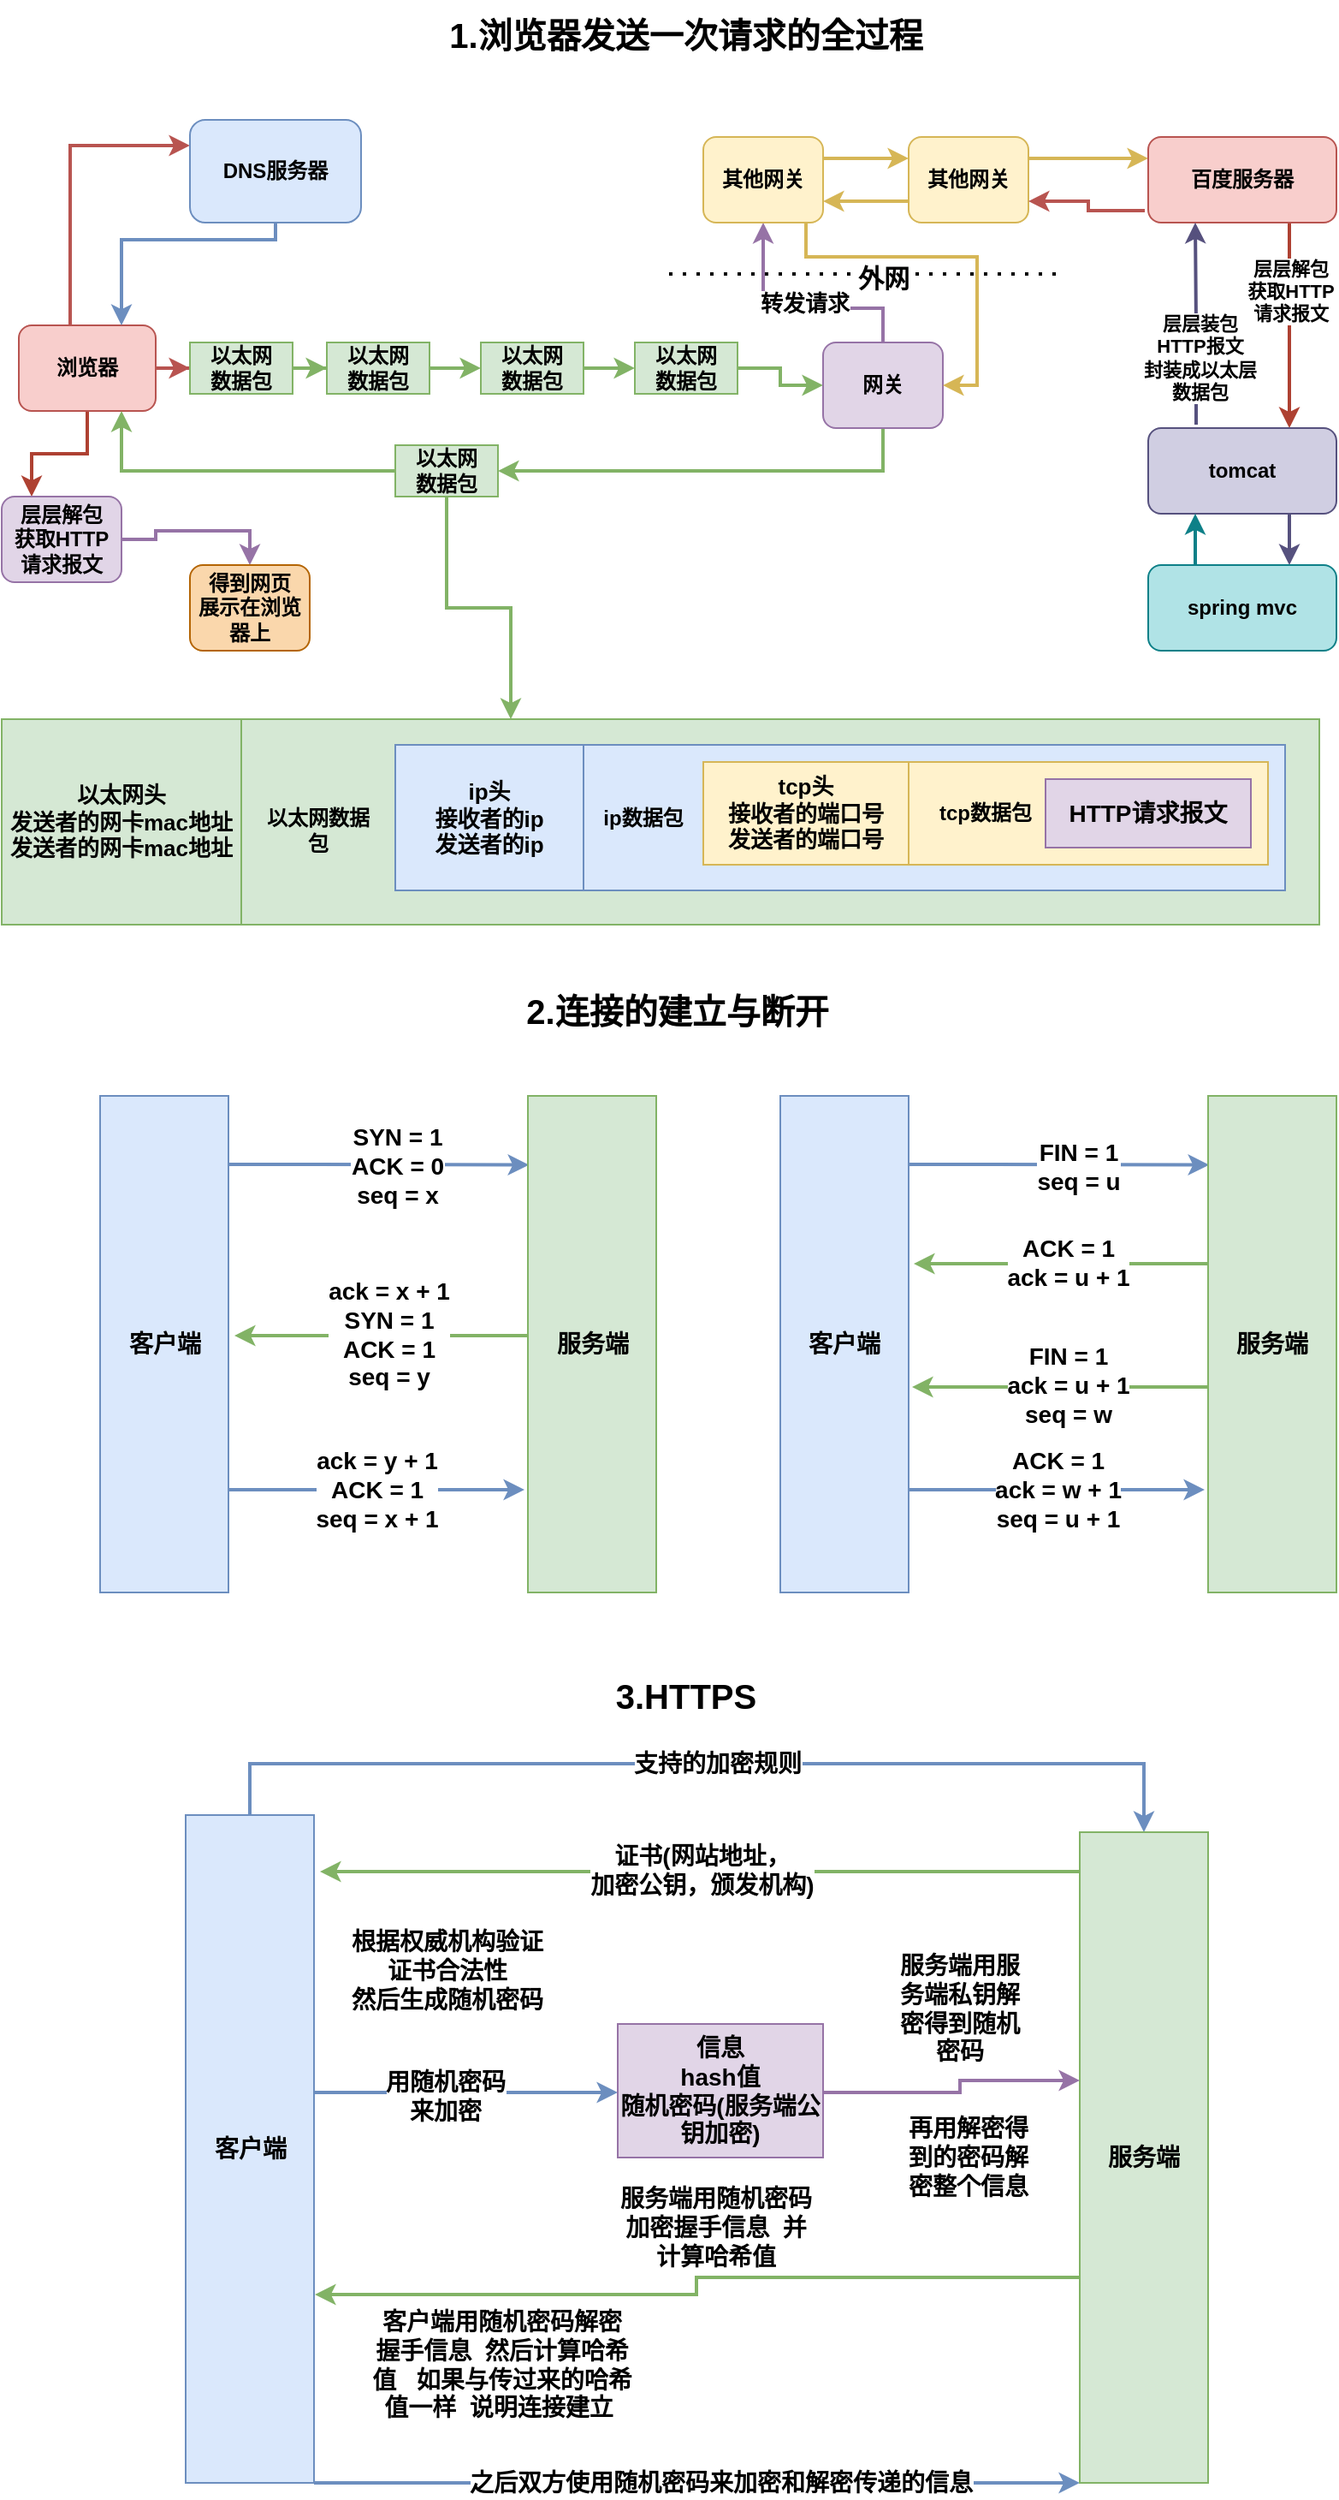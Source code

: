 <mxfile version="15.2.7" type="device" pages="2"><diagram id="pnYkSqWd6PRVvl-mWDbT" name="计算机网络"><mxGraphModel dx="1024" dy="-577" grid="1" gridSize="10" guides="1" tooltips="1" connect="1" arrows="1" fold="1" page="1" pageScale="1" pageWidth="827" pageHeight="1169" math="0" shadow="0"><root><mxCell id="0"/><mxCell id="1" parent="0"/><mxCell id="8YFBnNjEja-uNp_jmzV6-1" value="" style="rounded=0;whiteSpace=wrap;html=1;fillColor=#d5e8d4;strokeColor=#82b366;" vertex="1" parent="1"><mxGeometry x="160" y="1610" width="630" height="120" as="geometry"/></mxCell><mxCell id="8YFBnNjEja-uNp_jmzV6-2" value="" style="rounded=0;whiteSpace=wrap;html=1;fillColor=#dae8fc;strokeColor=#6c8ebf;" vertex="1" parent="1"><mxGeometry x="360" y="1625" width="410" height="85" as="geometry"/></mxCell><mxCell id="8YFBnNjEja-uNp_jmzV6-3" value="" style="rounded=0;whiteSpace=wrap;html=1;fillColor=#fff2cc;strokeColor=#d6b656;" vertex="1" parent="1"><mxGeometry x="550" y="1635" width="210" height="60" as="geometry"/></mxCell><mxCell id="8YFBnNjEja-uNp_jmzV6-4" style="edgeStyle=orthogonalEdgeStyle;rounded=0;orthogonalLoop=1;jettySize=auto;html=1;entryX=0;entryY=0.25;entryDx=0;entryDy=0;strokeWidth=2;fillColor=#f8cecc;strokeColor=#b85450;" edge="1" parent="1" source="8YFBnNjEja-uNp_jmzV6-7" target="8YFBnNjEja-uNp_jmzV6-9"><mxGeometry relative="1" as="geometry"><Array as="points"><mxPoint x="60" y="1275"/></Array></mxGeometry></mxCell><mxCell id="8YFBnNjEja-uNp_jmzV6-5" style="edgeStyle=orthogonalEdgeStyle;rounded=0;orthogonalLoop=1;jettySize=auto;html=1;entryX=0;entryY=0.5;entryDx=0;entryDy=0;strokeWidth=2;fillColor=#f8cecc;strokeColor=#b85450;" edge="1" parent="1" source="8YFBnNjEja-uNp_jmzV6-7" target="8YFBnNjEja-uNp_jmzV6-11"><mxGeometry relative="1" as="geometry"/></mxCell><mxCell id="8YFBnNjEja-uNp_jmzV6-6" style="edgeStyle=orthogonalEdgeStyle;rounded=0;orthogonalLoop=1;jettySize=auto;html=1;entryX=0.25;entryY=0;entryDx=0;entryDy=0;strokeWidth=2;fillColor=#fad9d5;strokeColor=#ae4132;" edge="1" parent="1" source="8YFBnNjEja-uNp_jmzV6-7" target="8YFBnNjEja-uNp_jmzV6-44"><mxGeometry relative="1" as="geometry"/></mxCell><mxCell id="8YFBnNjEja-uNp_jmzV6-7" value="&lt;b&gt;浏览器&lt;/b&gt;" style="rounded=1;whiteSpace=wrap;html=1;fillColor=#f8cecc;strokeColor=#b85450;" vertex="1" parent="1"><mxGeometry x="30" y="1380" width="80" height="50" as="geometry"/></mxCell><mxCell id="8YFBnNjEja-uNp_jmzV6-8" style="edgeStyle=orthogonalEdgeStyle;rounded=0;orthogonalLoop=1;jettySize=auto;html=1;entryX=0.75;entryY=0;entryDx=0;entryDy=0;strokeWidth=2;fillColor=#dae8fc;strokeColor=#6c8ebf;" edge="1" parent="1" source="8YFBnNjEja-uNp_jmzV6-9" target="8YFBnNjEja-uNp_jmzV6-7"><mxGeometry relative="1" as="geometry"><Array as="points"><mxPoint x="180" y="1330"/><mxPoint x="90" y="1330"/></Array></mxGeometry></mxCell><mxCell id="8YFBnNjEja-uNp_jmzV6-9" value="&lt;b&gt;DNS服务器&lt;/b&gt;" style="rounded=1;whiteSpace=wrap;html=1;fillColor=#dae8fc;strokeColor=#6c8ebf;" vertex="1" parent="1"><mxGeometry x="130" y="1260" width="100" height="60" as="geometry"/></mxCell><mxCell id="8YFBnNjEja-uNp_jmzV6-10" style="edgeStyle=orthogonalEdgeStyle;rounded=0;orthogonalLoop=1;jettySize=auto;html=1;entryX=0;entryY=0.5;entryDx=0;entryDy=0;strokeWidth=2;fillColor=#d5e8d4;strokeColor=#82b366;" edge="1" parent="1" source="8YFBnNjEja-uNp_jmzV6-11" target="8YFBnNjEja-uNp_jmzV6-13"><mxGeometry relative="1" as="geometry"/></mxCell><mxCell id="8YFBnNjEja-uNp_jmzV6-11" value="&lt;b&gt;以太网&lt;br&gt;数据包&lt;/b&gt;" style="rounded=0;whiteSpace=wrap;html=1;fillColor=#d5e8d4;strokeColor=#82b366;" vertex="1" parent="1"><mxGeometry x="130" y="1390" width="60" height="30" as="geometry"/></mxCell><mxCell id="8YFBnNjEja-uNp_jmzV6-12" style="edgeStyle=orthogonalEdgeStyle;rounded=0;orthogonalLoop=1;jettySize=auto;html=1;entryX=0;entryY=0.5;entryDx=0;entryDy=0;strokeWidth=2;fillColor=#d5e8d4;strokeColor=#82b366;" edge="1" parent="1" source="8YFBnNjEja-uNp_jmzV6-13" target="8YFBnNjEja-uNp_jmzV6-15"><mxGeometry relative="1" as="geometry"/></mxCell><mxCell id="8YFBnNjEja-uNp_jmzV6-13" value="&lt;b&gt;以太网&lt;br&gt;数据包&lt;/b&gt;" style="rounded=0;whiteSpace=wrap;html=1;fillColor=#d5e8d4;strokeColor=#82b366;" vertex="1" parent="1"><mxGeometry x="210" y="1390" width="60" height="30" as="geometry"/></mxCell><mxCell id="8YFBnNjEja-uNp_jmzV6-14" style="edgeStyle=orthogonalEdgeStyle;rounded=0;orthogonalLoop=1;jettySize=auto;html=1;entryX=0;entryY=0.5;entryDx=0;entryDy=0;strokeWidth=2;fillColor=#d5e8d4;strokeColor=#82b366;" edge="1" parent="1" source="8YFBnNjEja-uNp_jmzV6-15" target="8YFBnNjEja-uNp_jmzV6-17"><mxGeometry relative="1" as="geometry"/></mxCell><mxCell id="8YFBnNjEja-uNp_jmzV6-15" value="&lt;b&gt;以太网&lt;br&gt;数据包&lt;/b&gt;" style="rounded=0;whiteSpace=wrap;html=1;fillColor=#d5e8d4;strokeColor=#82b366;" vertex="1" parent="1"><mxGeometry x="300" y="1390" width="60" height="30" as="geometry"/></mxCell><mxCell id="8YFBnNjEja-uNp_jmzV6-16" style="edgeStyle=orthogonalEdgeStyle;rounded=0;orthogonalLoop=1;jettySize=auto;html=1;strokeWidth=2;fillColor=#d5e8d4;strokeColor=#82b366;" edge="1" parent="1" source="8YFBnNjEja-uNp_jmzV6-17" target="8YFBnNjEja-uNp_jmzV6-21"><mxGeometry relative="1" as="geometry"/></mxCell><mxCell id="8YFBnNjEja-uNp_jmzV6-17" value="&lt;b&gt;以太网&lt;br&gt;数据包&lt;/b&gt;" style="rounded=0;whiteSpace=wrap;html=1;fillColor=#d5e8d4;strokeColor=#82b366;" vertex="1" parent="1"><mxGeometry x="390" y="1390" width="60" height="30" as="geometry"/></mxCell><mxCell id="8YFBnNjEja-uNp_jmzV6-18" style="edgeStyle=orthogonalEdgeStyle;rounded=0;orthogonalLoop=1;jettySize=auto;html=1;entryX=0.5;entryY=1;entryDx=0;entryDy=0;strokeWidth=2;fillColor=#e1d5e7;strokeColor=#9673a6;" edge="1" parent="1" source="8YFBnNjEja-uNp_jmzV6-21" target="8YFBnNjEja-uNp_jmzV6-24"><mxGeometry relative="1" as="geometry"><Array as="points"><mxPoint x="535" y="1370"/><mxPoint x="465" y="1370"/></Array></mxGeometry></mxCell><mxCell id="8YFBnNjEja-uNp_jmzV6-19" value="&lt;b&gt;&lt;font style=&quot;font-size: 13px&quot;&gt;转发请求&lt;/font&gt;&lt;/b&gt;" style="edgeLabel;html=1;align=center;verticalAlign=middle;resizable=0;points=[];" vertex="1" connectable="0" parent="8YFBnNjEja-uNp_jmzV6-18"><mxGeometry x="-0.055" y="-3" relative="1" as="geometry"><mxPoint as="offset"/></mxGeometry></mxCell><mxCell id="8YFBnNjEja-uNp_jmzV6-20" style="edgeStyle=orthogonalEdgeStyle;rounded=0;orthogonalLoop=1;jettySize=auto;html=1;entryX=1;entryY=0.5;entryDx=0;entryDy=0;strokeWidth=2;fillColor=#d5e8d4;strokeColor=#82b366;" edge="1" parent="1" source="8YFBnNjEja-uNp_jmzV6-21" target="8YFBnNjEja-uNp_jmzV6-42"><mxGeometry relative="1" as="geometry"><Array as="points"><mxPoint x="535" y="1465"/></Array></mxGeometry></mxCell><mxCell id="8YFBnNjEja-uNp_jmzV6-21" value="&lt;b&gt;网关&lt;/b&gt;" style="rounded=1;whiteSpace=wrap;html=1;fillColor=#e1d5e7;strokeColor=#9673a6;" vertex="1" parent="1"><mxGeometry x="500" y="1390" width="70" height="50" as="geometry"/></mxCell><mxCell id="8YFBnNjEja-uNp_jmzV6-22" style="edgeStyle=orthogonalEdgeStyle;rounded=0;orthogonalLoop=1;jettySize=auto;html=1;entryX=0;entryY=0.25;entryDx=0;entryDy=0;strokeWidth=2;fillColor=#fff2cc;strokeColor=#d6b656;" edge="1" parent="1" source="8YFBnNjEja-uNp_jmzV6-24" target="8YFBnNjEja-uNp_jmzV6-27"><mxGeometry relative="1" as="geometry"><Array as="points"><mxPoint x="525" y="1283"/></Array></mxGeometry></mxCell><mxCell id="8YFBnNjEja-uNp_jmzV6-23" style="edgeStyle=orthogonalEdgeStyle;rounded=0;orthogonalLoop=1;jettySize=auto;html=1;entryX=1;entryY=0.5;entryDx=0;entryDy=0;strokeWidth=2;fillColor=#fff2cc;strokeColor=#d6b656;" edge="1" parent="1" source="8YFBnNjEja-uNp_jmzV6-24" target="8YFBnNjEja-uNp_jmzV6-21"><mxGeometry relative="1" as="geometry"><Array as="points"><mxPoint x="490" y="1340"/><mxPoint x="590" y="1340"/><mxPoint x="590" y="1415"/></Array></mxGeometry></mxCell><mxCell id="8YFBnNjEja-uNp_jmzV6-24" value="&lt;b&gt;其他网关&lt;/b&gt;" style="rounded=1;whiteSpace=wrap;html=1;fillColor=#fff2cc;strokeColor=#d6b656;" vertex="1" parent="1"><mxGeometry x="430" y="1270" width="70" height="50" as="geometry"/></mxCell><mxCell id="8YFBnNjEja-uNp_jmzV6-25" style="edgeStyle=orthogonalEdgeStyle;rounded=0;orthogonalLoop=1;jettySize=auto;html=1;entryX=0;entryY=0.25;entryDx=0;entryDy=0;strokeWidth=2;fillColor=#fff2cc;strokeColor=#d6b656;" edge="1" parent="1" source="8YFBnNjEja-uNp_jmzV6-27" target="8YFBnNjEja-uNp_jmzV6-31"><mxGeometry relative="1" as="geometry"><Array as="points"><mxPoint x="655" y="1283"/></Array></mxGeometry></mxCell><mxCell id="8YFBnNjEja-uNp_jmzV6-26" style="edgeStyle=orthogonalEdgeStyle;rounded=0;orthogonalLoop=1;jettySize=auto;html=1;entryX=1;entryY=0.75;entryDx=0;entryDy=0;strokeWidth=2;fillColor=#fff2cc;strokeColor=#d6b656;" edge="1" parent="1" source="8YFBnNjEja-uNp_jmzV6-27" target="8YFBnNjEja-uNp_jmzV6-24"><mxGeometry relative="1" as="geometry"><Array as="points"><mxPoint x="525" y="1308"/></Array></mxGeometry></mxCell><mxCell id="8YFBnNjEja-uNp_jmzV6-27" value="&lt;b&gt;其他网关&lt;/b&gt;" style="rounded=1;whiteSpace=wrap;html=1;fillColor=#fff2cc;strokeColor=#d6b656;" vertex="1" parent="1"><mxGeometry x="550" y="1270" width="70" height="50" as="geometry"/></mxCell><mxCell id="8YFBnNjEja-uNp_jmzV6-28" style="edgeStyle=orthogonalEdgeStyle;rounded=0;orthogonalLoop=1;jettySize=auto;html=1;entryX=0.75;entryY=0;entryDx=0;entryDy=0;strokeWidth=2;exitX=0.75;exitY=1;exitDx=0;exitDy=0;fillColor=#fad9d5;strokeColor=#ae4132;" edge="1" parent="1" source="8YFBnNjEja-uNp_jmzV6-31" target="8YFBnNjEja-uNp_jmzV6-35"><mxGeometry relative="1" as="geometry"><Array as="points"><mxPoint x="773" y="1400"/><mxPoint x="773" y="1400"/></Array></mxGeometry></mxCell><mxCell id="8YFBnNjEja-uNp_jmzV6-29" value="&lt;b&gt;层层解包&lt;br&gt;获取HTTP&lt;br&gt;请求报文&lt;/b&gt;" style="edgeLabel;html=1;align=center;verticalAlign=middle;resizable=0;points=[];" vertex="1" connectable="0" parent="8YFBnNjEja-uNp_jmzV6-28"><mxGeometry x="-0.158" relative="1" as="geometry"><mxPoint y="-10.83" as="offset"/></mxGeometry></mxCell><mxCell id="8YFBnNjEja-uNp_jmzV6-30" value="" style="edgeStyle=orthogonalEdgeStyle;rounded=0;orthogonalLoop=1;jettySize=auto;html=1;strokeWidth=2;exitX=-0.018;exitY=0.86;exitDx=0;exitDy=0;exitPerimeter=0;entryX=1;entryY=0.75;entryDx=0;entryDy=0;fillColor=#f8cecc;strokeColor=#b85450;" edge="1" parent="1" source="8YFBnNjEja-uNp_jmzV6-31" target="8YFBnNjEja-uNp_jmzV6-27"><mxGeometry relative="1" as="geometry"/></mxCell><mxCell id="8YFBnNjEja-uNp_jmzV6-31" value="&lt;b&gt;百度服务器&lt;/b&gt;" style="rounded=1;whiteSpace=wrap;html=1;fillColor=#f8cecc;strokeColor=#b85450;" vertex="1" parent="1"><mxGeometry x="690" y="1270" width="110" height="50" as="geometry"/></mxCell><mxCell id="8YFBnNjEja-uNp_jmzV6-32" value="" style="edgeStyle=orthogonalEdgeStyle;rounded=0;orthogonalLoop=1;jettySize=auto;html=1;strokeWidth=2;exitX=0.75;exitY=1;exitDx=0;exitDy=0;fillColor=#d0cee2;strokeColor=#56517e;" edge="1" parent="1" source="8YFBnNjEja-uNp_jmzV6-35" target="8YFBnNjEja-uNp_jmzV6-37"><mxGeometry relative="1" as="geometry"><Array as="points"><mxPoint x="743" y="1520"/><mxPoint x="743" y="1520"/></Array></mxGeometry></mxCell><mxCell id="8YFBnNjEja-uNp_jmzV6-33" style="edgeStyle=orthogonalEdgeStyle;rounded=0;orthogonalLoop=1;jettySize=auto;html=1;entryX=0.25;entryY=1;entryDx=0;entryDy=0;strokeWidth=2;fillColor=#d0cee2;strokeColor=#56517e;" edge="1" parent="1" target="8YFBnNjEja-uNp_jmzV6-31"><mxGeometry relative="1" as="geometry"><mxPoint x="718" y="1438" as="sourcePoint"/><Array as="points"><mxPoint x="718" y="1380"/></Array></mxGeometry></mxCell><mxCell id="8YFBnNjEja-uNp_jmzV6-34" value="&lt;b&gt;层层装包&lt;br&gt;HTTP报文&lt;br&gt;封装成以太层&lt;br&gt;数据包&lt;/b&gt;" style="edgeLabel;html=1;align=center;verticalAlign=middle;resizable=0;points=[];" vertex="1" connectable="0" parent="8YFBnNjEja-uNp_jmzV6-33"><mxGeometry x="-0.342" y="-2" relative="1" as="geometry"><mxPoint as="offset"/></mxGeometry></mxCell><mxCell id="8YFBnNjEja-uNp_jmzV6-35" value="&lt;b&gt;tomcat&lt;/b&gt;" style="rounded=1;whiteSpace=wrap;html=1;fillColor=#d0cee2;strokeColor=#56517e;" vertex="1" parent="1"><mxGeometry x="690" y="1440" width="110" height="50" as="geometry"/></mxCell><mxCell id="8YFBnNjEja-uNp_jmzV6-36" style="edgeStyle=orthogonalEdgeStyle;rounded=0;orthogonalLoop=1;jettySize=auto;html=1;strokeWidth=2;entryX=0.25;entryY=1;entryDx=0;entryDy=0;exitX=0.25;exitY=0;exitDx=0;exitDy=0;fillColor=#b0e3e6;strokeColor=#0e8088;" edge="1" parent="1" source="8YFBnNjEja-uNp_jmzV6-37" target="8YFBnNjEja-uNp_jmzV6-35"><mxGeometry relative="1" as="geometry"><mxPoint x="710" y="1500" as="targetPoint"/></mxGeometry></mxCell><mxCell id="8YFBnNjEja-uNp_jmzV6-37" value="&lt;b&gt;spring mvc&lt;/b&gt;" style="rounded=1;whiteSpace=wrap;html=1;fillColor=#b0e3e6;strokeColor=#0e8088;" vertex="1" parent="1"><mxGeometry x="690" y="1520" width="110" height="50" as="geometry"/></mxCell><mxCell id="8YFBnNjEja-uNp_jmzV6-38" value="" style="endArrow=none;dashed=1;html=1;dashPattern=1 3;strokeWidth=2;" edge="1" parent="1"><mxGeometry width="50" height="50" relative="1" as="geometry"><mxPoint x="410" y="1350" as="sourcePoint"/><mxPoint x="640" y="1350" as="targetPoint"/></mxGeometry></mxCell><mxCell id="8YFBnNjEja-uNp_jmzV6-39" value="&lt;b&gt;&lt;font style=&quot;font-size: 15px&quot;&gt;外网&lt;/font&gt;&lt;/b&gt;" style="edgeLabel;html=1;align=center;verticalAlign=middle;resizable=0;points=[];" vertex="1" connectable="0" parent="8YFBnNjEja-uNp_jmzV6-38"><mxGeometry x="0.251" y="-2" relative="1" as="geometry"><mxPoint x="-19.17" as="offset"/></mxGeometry></mxCell><mxCell id="8YFBnNjEja-uNp_jmzV6-40" style="edgeStyle=orthogonalEdgeStyle;rounded=0;orthogonalLoop=1;jettySize=auto;html=1;entryX=0.75;entryY=1;entryDx=0;entryDy=0;strokeWidth=2;fillColor=#d5e8d4;strokeColor=#82b366;" edge="1" parent="1" source="8YFBnNjEja-uNp_jmzV6-42" target="8YFBnNjEja-uNp_jmzV6-7"><mxGeometry relative="1" as="geometry"/></mxCell><mxCell id="8YFBnNjEja-uNp_jmzV6-41" style="edgeStyle=orthogonalEdgeStyle;rounded=0;orthogonalLoop=1;jettySize=auto;html=1;entryX=0.25;entryY=0;entryDx=0;entryDy=0;strokeWidth=2;fillColor=#d5e8d4;strokeColor=#82b366;" edge="1" parent="1" source="8YFBnNjEja-uNp_jmzV6-42" target="8YFBnNjEja-uNp_jmzV6-1"><mxGeometry relative="1" as="geometry"/></mxCell><mxCell id="8YFBnNjEja-uNp_jmzV6-42" value="&lt;b&gt;以太网&lt;br&gt;数据包&lt;/b&gt;" style="rounded=0;whiteSpace=wrap;html=1;fillColor=#d5e8d4;strokeColor=#82b366;" vertex="1" parent="1"><mxGeometry x="250" y="1450" width="60" height="30" as="geometry"/></mxCell><mxCell id="8YFBnNjEja-uNp_jmzV6-43" style="edgeStyle=orthogonalEdgeStyle;rounded=0;orthogonalLoop=1;jettySize=auto;html=1;entryX=0.5;entryY=0;entryDx=0;entryDy=0;strokeWidth=2;fillColor=#e1d5e7;strokeColor=#9673a6;" edge="1" parent="1" source="8YFBnNjEja-uNp_jmzV6-44" target="8YFBnNjEja-uNp_jmzV6-45"><mxGeometry relative="1" as="geometry"/></mxCell><mxCell id="8YFBnNjEja-uNp_jmzV6-44" value="&lt;b&gt;层层解包&lt;br&gt;获取HTTP&lt;br&gt;请求报文&lt;br&gt;&lt;/b&gt;" style="rounded=1;whiteSpace=wrap;html=1;fillColor=#e1d5e7;strokeColor=#9673a6;" vertex="1" parent="1"><mxGeometry x="20" y="1480" width="70" height="50" as="geometry"/></mxCell><mxCell id="8YFBnNjEja-uNp_jmzV6-45" value="&lt;b&gt;得到网页&lt;br&gt;展示在浏览器上&lt;br&gt;&lt;/b&gt;" style="rounded=1;whiteSpace=wrap;html=1;fillColor=#fad7ac;strokeColor=#b46504;" vertex="1" parent="1"><mxGeometry x="130" y="1520" width="70" height="50" as="geometry"/></mxCell><mxCell id="8YFBnNjEja-uNp_jmzV6-46" value="&lt;b&gt;&lt;font style=&quot;font-size: 14px&quot;&gt;HTTP请求报文&lt;/font&gt;&lt;/b&gt;" style="rounded=0;whiteSpace=wrap;html=1;fillColor=#e1d5e7;strokeColor=#9673a6;" vertex="1" parent="1"><mxGeometry x="630" y="1645" width="120" height="40" as="geometry"/></mxCell><mxCell id="8YFBnNjEja-uNp_jmzV6-47" style="edgeStyle=orthogonalEdgeStyle;rounded=0;orthogonalLoop=1;jettySize=auto;html=1;exitX=0.5;exitY=1;exitDx=0;exitDy=0;strokeWidth=2;" edge="1" parent="1" source="8YFBnNjEja-uNp_jmzV6-46" target="8YFBnNjEja-uNp_jmzV6-46"><mxGeometry relative="1" as="geometry"/></mxCell><mxCell id="8YFBnNjEja-uNp_jmzV6-48" value="&lt;b&gt;tcp数据包&lt;/b&gt;" style="text;html=1;strokeColor=none;fillColor=none;align=center;verticalAlign=middle;whiteSpace=wrap;rounded=0;" vertex="1" parent="1"><mxGeometry x="560" y="1655" width="70" height="20" as="geometry"/></mxCell><mxCell id="8YFBnNjEja-uNp_jmzV6-49" value="&lt;b style=&quot;font-size: 13px&quot;&gt;tcp头&lt;br&gt;接收者的端口号&lt;br&gt;发送者的端口号&lt;/b&gt;" style="rounded=0;whiteSpace=wrap;html=1;fillColor=#fff2cc;strokeColor=#d6b656;" vertex="1" parent="1"><mxGeometry x="430" y="1635" width="120" height="60" as="geometry"/></mxCell><mxCell id="8YFBnNjEja-uNp_jmzV6-50" value="&lt;b&gt;ip数据包&lt;/b&gt;" style="text;html=1;strokeColor=none;fillColor=none;align=center;verticalAlign=middle;whiteSpace=wrap;rounded=0;" vertex="1" parent="1"><mxGeometry x="360" y="1657.5" width="70" height="20" as="geometry"/></mxCell><mxCell id="8YFBnNjEja-uNp_jmzV6-51" value="&lt;b style=&quot;font-size: 13px&quot;&gt;ip头&lt;br&gt;接收者的ip&lt;br&gt;发送者的ip&lt;/b&gt;" style="rounded=0;whiteSpace=wrap;html=1;fillColor=#dae8fc;strokeColor=#6c8ebf;" vertex="1" parent="1"><mxGeometry x="250" y="1625" width="110" height="85" as="geometry"/></mxCell><mxCell id="8YFBnNjEja-uNp_jmzV6-52" value="&lt;b&gt;以太网数据包&lt;/b&gt;" style="text;html=1;strokeColor=none;fillColor=none;align=center;verticalAlign=middle;whiteSpace=wrap;rounded=0;" vertex="1" parent="1"><mxGeometry x="170" y="1665" width="70" height="20" as="geometry"/></mxCell><mxCell id="8YFBnNjEja-uNp_jmzV6-53" value="&lt;b style=&quot;font-size: 13px&quot;&gt;以太网头&lt;br&gt;发送者的网卡mac地址&lt;br&gt;发送者的网卡mac地址&lt;/b&gt;" style="rounded=0;whiteSpace=wrap;html=1;fillColor=#d5e8d4;strokeColor=#82b366;" vertex="1" parent="1"><mxGeometry x="20" y="1610" width="140" height="120" as="geometry"/></mxCell><mxCell id="8YFBnNjEja-uNp_jmzV6-54" value="&lt;b&gt;&lt;font style=&quot;font-size: 20px&quot;&gt;1.浏览器发送一次请求的全过程&lt;/font&gt;&lt;/b&gt;" style="text;html=1;strokeColor=none;fillColor=none;align=center;verticalAlign=middle;whiteSpace=wrap;rounded=0;" vertex="1" parent="1"><mxGeometry x="275" y="1190" width="290" height="40" as="geometry"/></mxCell><mxCell id="8YFBnNjEja-uNp_jmzV6-55" value="&lt;b&gt;&lt;font style=&quot;font-size: 20px&quot;&gt;2.连接的建立与断开&lt;/font&gt;&lt;/b&gt;" style="text;html=1;strokeColor=none;fillColor=none;align=center;verticalAlign=middle;whiteSpace=wrap;rounded=0;" vertex="1" parent="1"><mxGeometry x="270" y="1760" width="290" height="40" as="geometry"/></mxCell><mxCell id="8YFBnNjEja-uNp_jmzV6-56" style="edgeStyle=orthogonalEdgeStyle;rounded=0;orthogonalLoop=1;jettySize=auto;html=1;entryX=0.007;entryY=0.139;entryDx=0;entryDy=0;entryPerimeter=0;strokeWidth=2;fillColor=#dae8fc;strokeColor=#6c8ebf;" edge="1" parent="1" source="8YFBnNjEja-uNp_jmzV6-59" target="8YFBnNjEja-uNp_jmzV6-64"><mxGeometry relative="1" as="geometry"><Array as="points"><mxPoint x="600" y="1870"/><mxPoint x="600" y="1870"/></Array></mxGeometry></mxCell><mxCell id="8YFBnNjEja-uNp_jmzV6-57" value="&lt;b style=&quot;font-size: 14px&quot;&gt;FIN = 1&lt;br&gt;seq = u&lt;/b&gt;" style="edgeLabel;html=1;align=center;verticalAlign=middle;resizable=0;points=[];" vertex="1" connectable="0" parent="8YFBnNjEja-uNp_jmzV6-56"><mxGeometry x="0.121" y="-1" relative="1" as="geometry"><mxPoint as="offset"/></mxGeometry></mxCell><mxCell id="8YFBnNjEja-uNp_jmzV6-58" value="&lt;b style=&quot;font-size: 14px&quot;&gt;ACK = 1&lt;br&gt;ack = w + 1&lt;br&gt;seq = u + 1&lt;/b&gt;" style="edgeStyle=orthogonalEdgeStyle;rounded=0;orthogonalLoop=1;jettySize=auto;html=1;strokeWidth=2;fillColor=#dae8fc;strokeColor=#6c8ebf;" edge="1" parent="1" source="8YFBnNjEja-uNp_jmzV6-59"><mxGeometry relative="1" as="geometry"><mxPoint x="723" y="2060" as="targetPoint"/><Array as="points"><mxPoint x="723" y="2060"/></Array></mxGeometry></mxCell><mxCell id="8YFBnNjEja-uNp_jmzV6-59" value="&lt;b&gt;&lt;font style=&quot;font-size: 14px&quot;&gt;客户端&lt;/font&gt;&lt;/b&gt;" style="rounded=0;whiteSpace=wrap;html=1;fillColor=#dae8fc;strokeColor=#6c8ebf;" vertex="1" parent="1"><mxGeometry x="475" y="1830" width="75" height="290" as="geometry"/></mxCell><mxCell id="8YFBnNjEja-uNp_jmzV6-60" style="edgeStyle=orthogonalEdgeStyle;rounded=0;orthogonalLoop=1;jettySize=auto;html=1;strokeWidth=2;fillColor=#d5e8d4;strokeColor=#82b366;" edge="1" parent="1" source="8YFBnNjEja-uNp_jmzV6-64"><mxGeometry relative="1" as="geometry"><mxPoint x="553" y="1928" as="targetPoint"/><Array as="points"><mxPoint x="590" y="1928"/><mxPoint x="590" y="1928"/></Array></mxGeometry></mxCell><mxCell id="8YFBnNjEja-uNp_jmzV6-61" value="&lt;b style=&quot;font-size: 14px&quot;&gt;ACK = 1&lt;br&gt;ack = u + 1&lt;/b&gt;" style="edgeLabel;html=1;align=center;verticalAlign=middle;resizable=0;points=[];" vertex="1" connectable="0" parent="8YFBnNjEja-uNp_jmzV6-60"><mxGeometry x="-0.045" y="-1" relative="1" as="geometry"><mxPoint as="offset"/></mxGeometry></mxCell><mxCell id="8YFBnNjEja-uNp_jmzV6-62" style="edgeStyle=orthogonalEdgeStyle;rounded=0;orthogonalLoop=1;jettySize=auto;html=1;strokeWidth=2;exitX=0.007;exitY=0.573;exitDx=0;exitDy=0;exitPerimeter=0;fillColor=#d5e8d4;strokeColor=#82b366;" edge="1" parent="1" source="8YFBnNjEja-uNp_jmzV6-64"><mxGeometry relative="1" as="geometry"><mxPoint x="552" y="2000" as="targetPoint"/><Array as="points"><mxPoint x="726" y="2000"/></Array></mxGeometry></mxCell><mxCell id="8YFBnNjEja-uNp_jmzV6-63" value="&lt;font style=&quot;font-size: 14px&quot;&gt;&lt;b&gt;FIN = 1&lt;br&gt;ack = u + 1&lt;br&gt;seq = w&lt;/b&gt;&lt;/font&gt;" style="edgeLabel;html=1;align=center;verticalAlign=middle;resizable=0;points=[];" vertex="1" connectable="0" parent="8YFBnNjEja-uNp_jmzV6-62"><mxGeometry x="-0.023" y="-1" relative="1" as="geometry"><mxPoint as="offset"/></mxGeometry></mxCell><mxCell id="8YFBnNjEja-uNp_jmzV6-64" value="&lt;b&gt;&lt;font style=&quot;font-size: 14px&quot;&gt;服务端&lt;/font&gt;&lt;/b&gt;" style="rounded=0;whiteSpace=wrap;html=1;fillColor=#d5e8d4;strokeColor=#82b366;" vertex="1" parent="1"><mxGeometry x="725" y="1830" width="75" height="290" as="geometry"/></mxCell><mxCell id="8YFBnNjEja-uNp_jmzV6-65" style="edgeStyle=orthogonalEdgeStyle;rounded=0;orthogonalLoop=1;jettySize=auto;html=1;entryX=0.007;entryY=0.139;entryDx=0;entryDy=0;entryPerimeter=0;strokeWidth=2;fillColor=#dae8fc;strokeColor=#6c8ebf;" edge="1" parent="1" source="8YFBnNjEja-uNp_jmzV6-68" target="8YFBnNjEja-uNp_jmzV6-71"><mxGeometry relative="1" as="geometry"><Array as="points"><mxPoint x="202.5" y="1870"/><mxPoint x="202.5" y="1870"/></Array></mxGeometry></mxCell><mxCell id="8YFBnNjEja-uNp_jmzV6-66" value="&lt;b style=&quot;font-size: 14px&quot;&gt;SYN = 1&lt;br&gt;ACK = 0&lt;br&gt;seq = x&lt;/b&gt;" style="edgeLabel;html=1;align=center;verticalAlign=middle;resizable=0;points=[];" vertex="1" connectable="0" parent="8YFBnNjEja-uNp_jmzV6-65"><mxGeometry x="0.121" y="-1" relative="1" as="geometry"><mxPoint as="offset"/></mxGeometry></mxCell><mxCell id="8YFBnNjEja-uNp_jmzV6-67" value="&lt;b style=&quot;font-size: 14px&quot;&gt;&lt;span&gt;ack = y + 1&lt;br&gt;&lt;/span&gt;ACK = 1&lt;br&gt;seq = x + 1&lt;/b&gt;" style="edgeStyle=orthogonalEdgeStyle;rounded=0;orthogonalLoop=1;jettySize=auto;html=1;strokeWidth=2;fillColor=#dae8fc;strokeColor=#6c8ebf;" edge="1" parent="1" source="8YFBnNjEja-uNp_jmzV6-68"><mxGeometry relative="1" as="geometry"><mxPoint x="325.5" y="2060" as="targetPoint"/><Array as="points"><mxPoint x="325.5" y="2060"/></Array></mxGeometry></mxCell><mxCell id="8YFBnNjEja-uNp_jmzV6-68" value="&lt;b&gt;&lt;font style=&quot;font-size: 14px&quot;&gt;客户端&lt;/font&gt;&lt;/b&gt;" style="rounded=0;whiteSpace=wrap;html=1;fillColor=#dae8fc;strokeColor=#6c8ebf;" vertex="1" parent="1"><mxGeometry x="77.5" y="1830" width="75" height="290" as="geometry"/></mxCell><mxCell id="8YFBnNjEja-uNp_jmzV6-69" style="edgeStyle=orthogonalEdgeStyle;rounded=0;orthogonalLoop=1;jettySize=auto;html=1;strokeWidth=2;fillColor=#d5e8d4;strokeColor=#82b366;" edge="1" parent="1" source="8YFBnNjEja-uNp_jmzV6-71"><mxGeometry relative="1" as="geometry"><mxPoint x="156" y="1970" as="targetPoint"/><Array as="points"><mxPoint x="280" y="1970"/><mxPoint x="280" y="1970"/></Array></mxGeometry></mxCell><mxCell id="8YFBnNjEja-uNp_jmzV6-70" value="&lt;b style=&quot;font-size: 14px&quot;&gt;ack = x + 1&lt;br&gt;SYN = 1&lt;br&gt;ACK = 1&lt;br&gt;seq = y&lt;br&gt;&lt;/b&gt;" style="edgeLabel;html=1;align=center;verticalAlign=middle;resizable=0;points=[];" vertex="1" connectable="0" parent="8YFBnNjEja-uNp_jmzV6-69"><mxGeometry x="-0.045" y="-1" relative="1" as="geometry"><mxPoint as="offset"/></mxGeometry></mxCell><mxCell id="8YFBnNjEja-uNp_jmzV6-71" value="&lt;b&gt;&lt;font style=&quot;font-size: 14px&quot;&gt;服务端&lt;/font&gt;&lt;/b&gt;" style="rounded=0;whiteSpace=wrap;html=1;fillColor=#d5e8d4;strokeColor=#82b366;" vertex="1" parent="1"><mxGeometry x="327.5" y="1830" width="75" height="290" as="geometry"/></mxCell><mxCell id="8YFBnNjEja-uNp_jmzV6-72" value="&lt;span style=&quot;font-size: 20px&quot;&gt;&lt;b&gt;3.HTTPS&lt;/b&gt;&lt;/span&gt;" style="text;html=1;strokeColor=none;fillColor=none;align=center;verticalAlign=middle;whiteSpace=wrap;rounded=0;" vertex="1" parent="1"><mxGeometry x="275" y="2160" width="290" height="40" as="geometry"/></mxCell><mxCell id="8YFBnNjEja-uNp_jmzV6-73" style="edgeStyle=orthogonalEdgeStyle;rounded=0;orthogonalLoop=1;jettySize=auto;html=1;strokeWidth=2;entryX=0.5;entryY=0;entryDx=0;entryDy=0;fillColor=#dae8fc;strokeColor=#6c8ebf;" edge="1" parent="1" source="8YFBnNjEja-uNp_jmzV6-79" target="8YFBnNjEja-uNp_jmzV6-83"><mxGeometry relative="1" as="geometry"><Array as="points"><mxPoint x="223" y="2220"/><mxPoint x="618" y="2220"/></Array></mxGeometry></mxCell><mxCell id="8YFBnNjEja-uNp_jmzV6-74" value="&lt;b&gt;&lt;font style=&quot;font-size: 14px&quot;&gt;支持的加密规则&lt;/font&gt;&lt;/b&gt;" style="edgeLabel;html=1;align=center;verticalAlign=middle;resizable=0;points=[];" vertex="1" connectable="0" parent="8YFBnNjEja-uNp_jmzV6-73"><mxGeometry x="-0.049" y="1" relative="1" as="geometry"><mxPoint x="20.83" y="1" as="offset"/></mxGeometry></mxCell><mxCell id="8YFBnNjEja-uNp_jmzV6-75" style="edgeStyle=orthogonalEdgeStyle;rounded=0;orthogonalLoop=1;jettySize=auto;html=1;strokeWidth=2;fillColor=#dae8fc;strokeColor=#6c8ebf;" edge="1" parent="1" source="8YFBnNjEja-uNp_jmzV6-79" target="8YFBnNjEja-uNp_jmzV6-86"><mxGeometry relative="1" as="geometry"><mxPoint x="400" y="2400" as="targetPoint"/><Array as="points"><mxPoint x="280" y="2412"/><mxPoint x="280" y="2412"/></Array></mxGeometry></mxCell><mxCell id="8YFBnNjEja-uNp_jmzV6-76" value="&lt;b style=&quot;font-size: 14px&quot;&gt;用随机密码&lt;br&gt;来加密&lt;/b&gt;" style="edgeLabel;html=1;align=center;verticalAlign=middle;resizable=0;points=[];" vertex="1" connectable="0" parent="8YFBnNjEja-uNp_jmzV6-75"><mxGeometry x="-0.14" y="-2" relative="1" as="geometry"><mxPoint as="offset"/></mxGeometry></mxCell><mxCell id="8YFBnNjEja-uNp_jmzV6-77" style="edgeStyle=orthogonalEdgeStyle;rounded=0;orthogonalLoop=1;jettySize=auto;html=1;entryX=0;entryY=1;entryDx=0;entryDy=0;strokeWidth=2;fillColor=#dae8fc;strokeColor=#6c8ebf;" edge="1" parent="1" source="8YFBnNjEja-uNp_jmzV6-79" target="8YFBnNjEja-uNp_jmzV6-83"><mxGeometry relative="1" as="geometry"><Array as="points"><mxPoint x="530" y="2640"/><mxPoint x="530" y="2640"/></Array></mxGeometry></mxCell><mxCell id="8YFBnNjEja-uNp_jmzV6-78" value="&lt;b&gt;&lt;font style=&quot;font-size: 14px&quot;&gt;之后双方使用随机密码来加密和解密传递的信息&lt;/font&gt;&lt;/b&gt;" style="edgeLabel;html=1;align=center;verticalAlign=middle;resizable=0;points=[];" vertex="1" connectable="0" parent="8YFBnNjEja-uNp_jmzV6-77"><mxGeometry x="-0.044" y="2" relative="1" as="geometry"><mxPoint x="23.33" y="2" as="offset"/></mxGeometry></mxCell><mxCell id="8YFBnNjEja-uNp_jmzV6-79" value="&lt;b&gt;&lt;font style=&quot;font-size: 14px&quot;&gt;客户端&lt;/font&gt;&lt;/b&gt;" style="rounded=0;whiteSpace=wrap;html=1;fillColor=#dae8fc;strokeColor=#6c8ebf;" vertex="1" parent="1"><mxGeometry x="127.5" y="2250" width="75" height="390" as="geometry"/></mxCell><mxCell id="8YFBnNjEja-uNp_jmzV6-80" style="edgeStyle=orthogonalEdgeStyle;rounded=0;orthogonalLoop=1;jettySize=auto;html=1;strokeWidth=2;fillColor=#d5e8d4;strokeColor=#82b366;" edge="1" parent="1" source="8YFBnNjEja-uNp_jmzV6-83"><mxGeometry relative="1" as="geometry"><mxPoint x="206" y="2283" as="targetPoint"/><Array as="points"><mxPoint x="206" y="2283"/></Array></mxGeometry></mxCell><mxCell id="8YFBnNjEja-uNp_jmzV6-81" value="&lt;b style=&quot;font-size: 14px&quot;&gt;证书(网站地址，&lt;br&gt;加密公钥，颁发机构)&lt;/b&gt;" style="edgeLabel;html=1;align=center;verticalAlign=middle;resizable=0;points=[];" vertex="1" connectable="0" parent="8YFBnNjEja-uNp_jmzV6-80"><mxGeometry x="0.104" y="-1" relative="1" as="geometry"><mxPoint x="24.17" as="offset"/></mxGeometry></mxCell><mxCell id="8YFBnNjEja-uNp_jmzV6-82" style="edgeStyle=orthogonalEdgeStyle;rounded=0;orthogonalLoop=1;jettySize=auto;html=1;strokeWidth=2;fillColor=#d5e8d4;strokeColor=#82b366;" edge="1" parent="1" source="8YFBnNjEja-uNp_jmzV6-83"><mxGeometry relative="1" as="geometry"><mxPoint x="203" y="2530" as="targetPoint"/><Array as="points"><mxPoint x="426" y="2520"/><mxPoint x="426" y="2530"/></Array></mxGeometry></mxCell><mxCell id="8YFBnNjEja-uNp_jmzV6-83" value="&lt;b&gt;&lt;font style=&quot;font-size: 14px&quot;&gt;服务端&lt;/font&gt;&lt;/b&gt;" style="rounded=0;whiteSpace=wrap;html=1;fillColor=#d5e8d4;strokeColor=#82b366;" vertex="1" parent="1"><mxGeometry x="650" y="2260" width="75" height="380" as="geometry"/></mxCell><mxCell id="8YFBnNjEja-uNp_jmzV6-84" value="&lt;b style=&quot;font-size: 14px&quot;&gt;根据权威机构验证证书合法性&lt;br&gt;然后生成随机密码&lt;/b&gt;" style="text;html=1;strokeColor=none;fillColor=none;align=center;verticalAlign=middle;whiteSpace=wrap;rounded=0;" vertex="1" parent="1"><mxGeometry x="222.5" y="2310" width="115" height="62" as="geometry"/></mxCell><mxCell id="8YFBnNjEja-uNp_jmzV6-85" style="edgeStyle=orthogonalEdgeStyle;rounded=0;orthogonalLoop=1;jettySize=auto;html=1;strokeWidth=2;fillColor=#e1d5e7;strokeColor=#9673a6;" edge="1" parent="1" source="8YFBnNjEja-uNp_jmzV6-86"><mxGeometry relative="1" as="geometry"><mxPoint x="650" y="2405" as="targetPoint"/><Array as="points"><mxPoint x="580" y="2412"/><mxPoint x="580" y="2405"/></Array></mxGeometry></mxCell><mxCell id="8YFBnNjEja-uNp_jmzV6-86" value="&lt;b style=&quot;font-size: 14px&quot;&gt;信息&lt;br&gt;hash值&lt;br&gt;随机密码(服务端公钥加密)&lt;/b&gt;" style="rounded=0;whiteSpace=wrap;html=1;fillColor=#e1d5e7;strokeColor=#9673a6;" vertex="1" parent="1"><mxGeometry x="380" y="2372" width="120" height="78" as="geometry"/></mxCell><mxCell id="8YFBnNjEja-uNp_jmzV6-87" value="&lt;b&gt;&lt;font style=&quot;font-size: 14px&quot;&gt;服务端用服务端私钥解密得到随机密码&lt;/font&gt;&lt;/b&gt;" style="text;html=1;strokeColor=none;fillColor=none;align=center;verticalAlign=middle;whiteSpace=wrap;rounded=0;" vertex="1" parent="1"><mxGeometry x="540" y="2338" width="80" height="50" as="geometry"/></mxCell><mxCell id="8YFBnNjEja-uNp_jmzV6-88" value="&lt;b&gt;&lt;font style=&quot;font-size: 14px&quot;&gt;再用解密得到的密码解密整个信息&lt;/font&gt;&lt;/b&gt;" style="text;html=1;strokeColor=none;fillColor=none;align=center;verticalAlign=middle;whiteSpace=wrap;rounded=0;" vertex="1" parent="1"><mxGeometry x="545" y="2425" width="80" height="50" as="geometry"/></mxCell><mxCell id="8YFBnNjEja-uNp_jmzV6-89" value="&lt;span style=&quot;font-size: 14px&quot;&gt;&lt;b&gt;服务端用随机密码加密握手信息&amp;nbsp; 并计算哈希值&lt;/b&gt;&lt;/span&gt;" style="text;html=1;strokeColor=none;fillColor=none;align=center;verticalAlign=middle;whiteSpace=wrap;rounded=0;" vertex="1" parent="1"><mxGeometry x="380" y="2460" width="115" height="62" as="geometry"/></mxCell><mxCell id="8YFBnNjEja-uNp_jmzV6-90" value="&lt;span style=&quot;font-size: 14px&quot;&gt;&lt;b&gt;客户端用随机密码解密握手信息&amp;nbsp; 然后计算哈希值&amp;nbsp; &amp;nbsp;如果与传过来的哈希值一样&amp;nbsp; 说明连接建立&amp;nbsp;&lt;/b&gt;&lt;/span&gt;" style="text;html=1;strokeColor=none;fillColor=none;align=center;verticalAlign=middle;whiteSpace=wrap;rounded=0;" vertex="1" parent="1"><mxGeometry x="235" y="2540" width="155" height="62" as="geometry"/></mxCell></root></mxGraphModel></diagram><diagram id="HEg4OVUrWkIu8TZVVG4v" name="操作系统"><mxGraphModel dx="1024" dy="592" grid="1" gridSize="10" guides="1" tooltips="1" connect="1" arrows="1" fold="1" page="1" pageScale="1" pageWidth="827" pageHeight="1169" math="0" shadow="0"><root><mxCell id="e38p59kCkQlZbDRTIbCu-0"/><mxCell id="e38p59kCkQlZbDRTIbCu-1" parent="e38p59kCkQlZbDRTIbCu-0"/></root></mxGraphModel></diagram></mxfile>